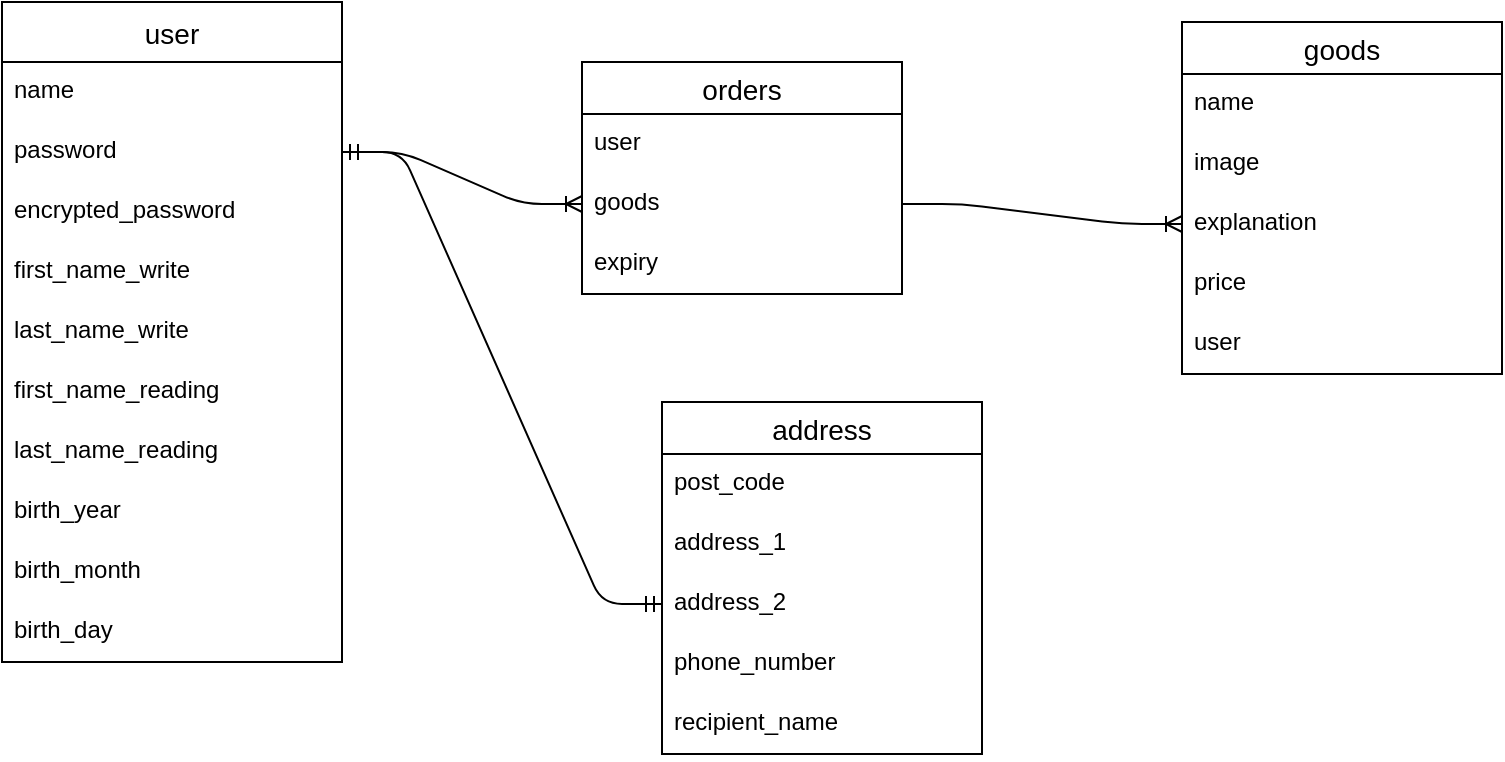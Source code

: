 <mxfile>
    <diagram id="3BfU7XlvlRBZM5sxZwcV" name="ページ1">
        <mxGraphModel dx="485" dy="779" grid="1" gridSize="10" guides="1" tooltips="1" connect="1" arrows="1" fold="1" page="1" pageScale="1" pageWidth="827" pageHeight="1169" math="0" shadow="0">
            <root>
                <mxCell id="0"/>
                <mxCell id="1" parent="0"/>
                <mxCell id="4Lga0W8iNUMcXAk7laAz-13" value="user" style="swimlane;fontStyle=0;childLayout=stackLayout;horizontal=1;startSize=30;horizontalStack=0;resizeParent=1;resizeParentMax=0;resizeLast=0;collapsible=1;marginBottom=0;align=center;fontSize=14;rotation=0;" parent="1" vertex="1">
                    <mxGeometry x="20" y="140" width="170" height="330" as="geometry">
                        <mxRectangle x="120" y="180" width="60" height="30" as="alternateBounds"/>
                    </mxGeometry>
                </mxCell>
                <mxCell id="4Lga0W8iNUMcXAk7laAz-14" value="name" style="text;strokeColor=none;fillColor=none;spacingLeft=4;spacingRight=4;overflow=hidden;rotatable=0;points=[[0,0.5],[1,0.5]];portConstraint=eastwest;fontSize=12;rotation=0;" parent="4Lga0W8iNUMcXAk7laAz-13" vertex="1">
                    <mxGeometry y="30" width="170" height="30" as="geometry"/>
                </mxCell>
                <mxCell id="4Lga0W8iNUMcXAk7laAz-15" value="password" style="text;strokeColor=none;fillColor=none;spacingLeft=4;spacingRight=4;overflow=hidden;rotatable=0;points=[[0,0.5],[1,0.5]];portConstraint=eastwest;fontSize=12;rotation=0;" parent="4Lga0W8iNUMcXAk7laAz-13" vertex="1">
                    <mxGeometry y="60" width="170" height="30" as="geometry"/>
                </mxCell>
                <mxCell id="4Lga0W8iNUMcXAk7laAz-16" value="encrypted_password&#10;" style="text;strokeColor=none;fillColor=none;spacingLeft=4;spacingRight=4;overflow=hidden;rotatable=0;points=[[0,0.5],[1,0.5]];portConstraint=eastwest;fontSize=12;" parent="4Lga0W8iNUMcXAk7laAz-13" vertex="1">
                    <mxGeometry y="90" width="170" height="30" as="geometry"/>
                </mxCell>
                <mxCell id="3" value="first_name_write " style="text;strokeColor=none;fillColor=none;spacingLeft=4;spacingRight=4;overflow=hidden;rotatable=0;points=[[0,0.5],[1,0.5]];portConstraint=eastwest;fontSize=12;" vertex="1" parent="4Lga0W8iNUMcXAk7laAz-13">
                    <mxGeometry y="120" width="170" height="30" as="geometry"/>
                </mxCell>
                <mxCell id="4" value="last_name_write " style="text;strokeColor=none;fillColor=none;spacingLeft=4;spacingRight=4;overflow=hidden;rotatable=0;points=[[0,0.5],[1,0.5]];portConstraint=eastwest;fontSize=12;" vertex="1" parent="4Lga0W8iNUMcXAk7laAz-13">
                    <mxGeometry y="150" width="170" height="30" as="geometry"/>
                </mxCell>
                <mxCell id="5" value="first_name_reading" style="text;strokeColor=none;fillColor=none;spacingLeft=4;spacingRight=4;overflow=hidden;rotatable=0;points=[[0,0.5],[1,0.5]];portConstraint=eastwest;fontSize=12;" vertex="1" parent="4Lga0W8iNUMcXAk7laAz-13">
                    <mxGeometry y="180" width="170" height="30" as="geometry"/>
                </mxCell>
                <mxCell id="6" value="last_name_reading" style="text;strokeColor=none;fillColor=none;spacingLeft=4;spacingRight=4;overflow=hidden;rotatable=0;points=[[0,0.5],[1,0.5]];portConstraint=eastwest;fontSize=12;" vertex="1" parent="4Lga0W8iNUMcXAk7laAz-13">
                    <mxGeometry y="210" width="170" height="30" as="geometry"/>
                </mxCell>
                <mxCell id="7" value="birth_year  " style="text;strokeColor=none;fillColor=none;spacingLeft=4;spacingRight=4;overflow=hidden;rotatable=0;points=[[0,0.5],[1,0.5]];portConstraint=eastwest;fontSize=12;" vertex="1" parent="4Lga0W8iNUMcXAk7laAz-13">
                    <mxGeometry y="240" width="170" height="30" as="geometry"/>
                </mxCell>
                <mxCell id="8" value="birth_month" style="text;strokeColor=none;fillColor=none;spacingLeft=4;spacingRight=4;overflow=hidden;rotatable=0;points=[[0,0.5],[1,0.5]];portConstraint=eastwest;fontSize=12;" vertex="1" parent="4Lga0W8iNUMcXAk7laAz-13">
                    <mxGeometry y="270" width="170" height="30" as="geometry"/>
                </mxCell>
                <mxCell id="2" value="birth_day  " style="text;strokeColor=none;fillColor=none;spacingLeft=4;spacingRight=4;overflow=hidden;rotatable=0;points=[[0,0.5],[1,0.5]];portConstraint=eastwest;fontSize=12;" vertex="1" parent="4Lga0W8iNUMcXAk7laAz-13">
                    <mxGeometry y="300" width="170" height="30" as="geometry"/>
                </mxCell>
                <mxCell id="4Lga0W8iNUMcXAk7laAz-17" value="goods" style="swimlane;fontStyle=0;childLayout=stackLayout;horizontal=1;startSize=26;horizontalStack=0;resizeParent=1;resizeParentMax=0;resizeLast=0;collapsible=1;marginBottom=0;align=center;fontSize=14;" parent="1" vertex="1">
                    <mxGeometry x="610" y="150" width="160" height="176" as="geometry"/>
                </mxCell>
                <mxCell id="4Lga0W8iNUMcXAk7laAz-18" value="name" style="text;strokeColor=none;fillColor=none;spacingLeft=4;spacingRight=4;overflow=hidden;rotatable=0;points=[[0,0.5],[1,0.5]];portConstraint=eastwest;fontSize=12;" parent="4Lga0W8iNUMcXAk7laAz-17" vertex="1">
                    <mxGeometry y="26" width="160" height="30" as="geometry"/>
                </mxCell>
                <mxCell id="4Lga0W8iNUMcXAk7laAz-19" value="image " style="text;strokeColor=none;fillColor=none;spacingLeft=4;spacingRight=4;overflow=hidden;rotatable=0;points=[[0,0.5],[1,0.5]];portConstraint=eastwest;fontSize=12;" parent="4Lga0W8iNUMcXAk7laAz-17" vertex="1">
                    <mxGeometry y="56" width="160" height="30" as="geometry"/>
                </mxCell>
                <mxCell id="4Lga0W8iNUMcXAk7laAz-20" value="explanation  " style="text;strokeColor=none;fillColor=none;spacingLeft=4;spacingRight=4;overflow=hidden;rotatable=0;points=[[0,0.5],[1,0.5]];portConstraint=eastwest;fontSize=12;" parent="4Lga0W8iNUMcXAk7laAz-17" vertex="1">
                    <mxGeometry y="86" width="160" height="30" as="geometry"/>
                </mxCell>
                <mxCell id="4Lga0W8iNUMcXAk7laAz-21" value="price" style="text;strokeColor=none;fillColor=none;spacingLeft=4;spacingRight=4;overflow=hidden;rotatable=0;points=[[0,0.5],[1,0.5]];portConstraint=eastwest;fontSize=12;" parent="4Lga0W8iNUMcXAk7laAz-17" vertex="1">
                    <mxGeometry y="116" width="160" height="30" as="geometry"/>
                </mxCell>
                <mxCell id="4Lga0W8iNUMcXAk7laAz-22" value="user " style="text;strokeColor=none;fillColor=none;spacingLeft=4;spacingRight=4;overflow=hidden;rotatable=0;points=[[0,0.5],[1,0.5]];portConstraint=eastwest;fontSize=12;" parent="4Lga0W8iNUMcXAk7laAz-17" vertex="1">
                    <mxGeometry y="146" width="160" height="30" as="geometry"/>
                </mxCell>
                <mxCell id="4Lga0W8iNUMcXAk7laAz-23" value="orders" style="swimlane;fontStyle=0;childLayout=stackLayout;horizontal=1;startSize=26;horizontalStack=0;resizeParent=1;resizeParentMax=0;resizeLast=0;collapsible=1;marginBottom=0;align=center;fontSize=14;" parent="1" vertex="1">
                    <mxGeometry x="310" y="170" width="160" height="116" as="geometry"/>
                </mxCell>
                <mxCell id="4Lga0W8iNUMcXAk7laAz-24" value="user" style="text;strokeColor=none;fillColor=none;spacingLeft=4;spacingRight=4;overflow=hidden;rotatable=0;points=[[0,0.5],[1,0.5]];portConstraint=eastwest;fontSize=12;" parent="4Lga0W8iNUMcXAk7laAz-23" vertex="1">
                    <mxGeometry y="26" width="160" height="30" as="geometry"/>
                </mxCell>
                <mxCell id="4Lga0W8iNUMcXAk7laAz-25" value="goods" style="text;strokeColor=none;fillColor=none;spacingLeft=4;spacingRight=4;overflow=hidden;rotatable=0;points=[[0,0.5],[1,0.5]];portConstraint=eastwest;fontSize=12;" parent="4Lga0W8iNUMcXAk7laAz-23" vertex="1">
                    <mxGeometry y="56" width="160" height="30" as="geometry"/>
                </mxCell>
                <mxCell id="4Lga0W8iNUMcXAk7laAz-26" value="expiry" style="text;strokeColor=none;fillColor=none;spacingLeft=4;spacingRight=4;overflow=hidden;rotatable=0;points=[[0,0.5],[1,0.5]];portConstraint=eastwest;fontSize=12;" parent="4Lga0W8iNUMcXAk7laAz-23" vertex="1">
                    <mxGeometry y="86" width="160" height="30" as="geometry"/>
                </mxCell>
                <mxCell id="4Lga0W8iNUMcXAk7laAz-27" value="address" style="swimlane;fontStyle=0;childLayout=stackLayout;horizontal=1;startSize=26;horizontalStack=0;resizeParent=1;resizeParentMax=0;resizeLast=0;collapsible=1;marginBottom=0;align=center;fontSize=14;" parent="1" vertex="1">
                    <mxGeometry x="350" y="340" width="160" height="176" as="geometry"/>
                </mxCell>
                <mxCell id="4Lga0W8iNUMcXAk7laAz-28" value="post_code" style="text;strokeColor=none;fillColor=none;spacingLeft=4;spacingRight=4;overflow=hidden;rotatable=0;points=[[0,0.5],[1,0.5]];portConstraint=eastwest;fontSize=12;" parent="4Lga0W8iNUMcXAk7laAz-27" vertex="1">
                    <mxGeometry y="26" width="160" height="30" as="geometry"/>
                </mxCell>
                <mxCell id="4Lga0W8iNUMcXAk7laAz-29" value="address_1" style="text;strokeColor=none;fillColor=none;spacingLeft=4;spacingRight=4;overflow=hidden;rotatable=0;points=[[0,0.5],[1,0.5]];portConstraint=eastwest;fontSize=12;" parent="4Lga0W8iNUMcXAk7laAz-27" vertex="1">
                    <mxGeometry y="56" width="160" height="30" as="geometry"/>
                </mxCell>
                <mxCell id="4Lga0W8iNUMcXAk7laAz-30" value="address_2 " style="text;strokeColor=none;fillColor=none;spacingLeft=4;spacingRight=4;overflow=hidden;rotatable=0;points=[[0,0.5],[1,0.5]];portConstraint=eastwest;fontSize=12;" parent="4Lga0W8iNUMcXAk7laAz-27" vertex="1">
                    <mxGeometry y="86" width="160" height="30" as="geometry"/>
                </mxCell>
                <mxCell id="4Lga0W8iNUMcXAk7laAz-31" value="phone_number " style="text;strokeColor=none;fillColor=none;spacingLeft=4;spacingRight=4;overflow=hidden;rotatable=0;points=[[0,0.5],[1,0.5]];portConstraint=eastwest;fontSize=12;" parent="4Lga0W8iNUMcXAk7laAz-27" vertex="1">
                    <mxGeometry y="116" width="160" height="30" as="geometry"/>
                </mxCell>
                <mxCell id="4Lga0W8iNUMcXAk7laAz-32" value="recipient_name" style="text;strokeColor=none;fillColor=none;spacingLeft=4;spacingRight=4;overflow=hidden;rotatable=0;points=[[0,0.5],[1,0.5]];portConstraint=eastwest;fontSize=12;" parent="4Lga0W8iNUMcXAk7laAz-27" vertex="1">
                    <mxGeometry y="146" width="160" height="30" as="geometry"/>
                </mxCell>
                <mxCell id="4Lga0W8iNUMcXAk7laAz-38" value="" style="edgeStyle=entityRelationEdgeStyle;fontSize=12;html=1;endArrow=ERoneToMany;exitX=1;exitY=0.5;exitDx=0;exitDy=0;entryX=0;entryY=0.5;entryDx=0;entryDy=0;" parent="1" source="4Lga0W8iNUMcXAk7laAz-15" target="4Lga0W8iNUMcXAk7laAz-25" edge="1">
                    <mxGeometry width="100" height="100" relative="1" as="geometry">
                        <mxPoint x="475" y="257.5" as="sourcePoint"/>
                        <mxPoint x="260" y="280" as="targetPoint"/>
                    </mxGeometry>
                </mxCell>
                <mxCell id="9" value="" style="edgeStyle=entityRelationEdgeStyle;fontSize=12;html=1;endArrow=ERmandOne;startArrow=ERmandOne;exitX=1;exitY=0.5;exitDx=0;exitDy=0;entryX=0;entryY=0.5;entryDx=0;entryDy=0;" edge="1" parent="1" source="4Lga0W8iNUMcXAk7laAz-15" target="4Lga0W8iNUMcXAk7laAz-30">
                    <mxGeometry width="100" height="100" relative="1" as="geometry">
                        <mxPoint x="250" y="570" as="sourcePoint"/>
                        <mxPoint x="350" y="470" as="targetPoint"/>
                    </mxGeometry>
                </mxCell>
                <mxCell id="10" value="" style="edgeStyle=entityRelationEdgeStyle;fontSize=12;html=1;endArrow=ERoneToMany;exitX=1;exitY=0.5;exitDx=0;exitDy=0;entryX=0;entryY=0.5;entryDx=0;entryDy=0;" edge="1" parent="1" source="4Lga0W8iNUMcXAk7laAz-25" target="4Lga0W8iNUMcXAk7laAz-20">
                    <mxGeometry width="100" height="100" relative="1" as="geometry">
                        <mxPoint x="510" y="570" as="sourcePoint"/>
                        <mxPoint x="560" y="240" as="targetPoint"/>
                    </mxGeometry>
                </mxCell>
            </root>
        </mxGraphModel>
    </diagram>
</mxfile>